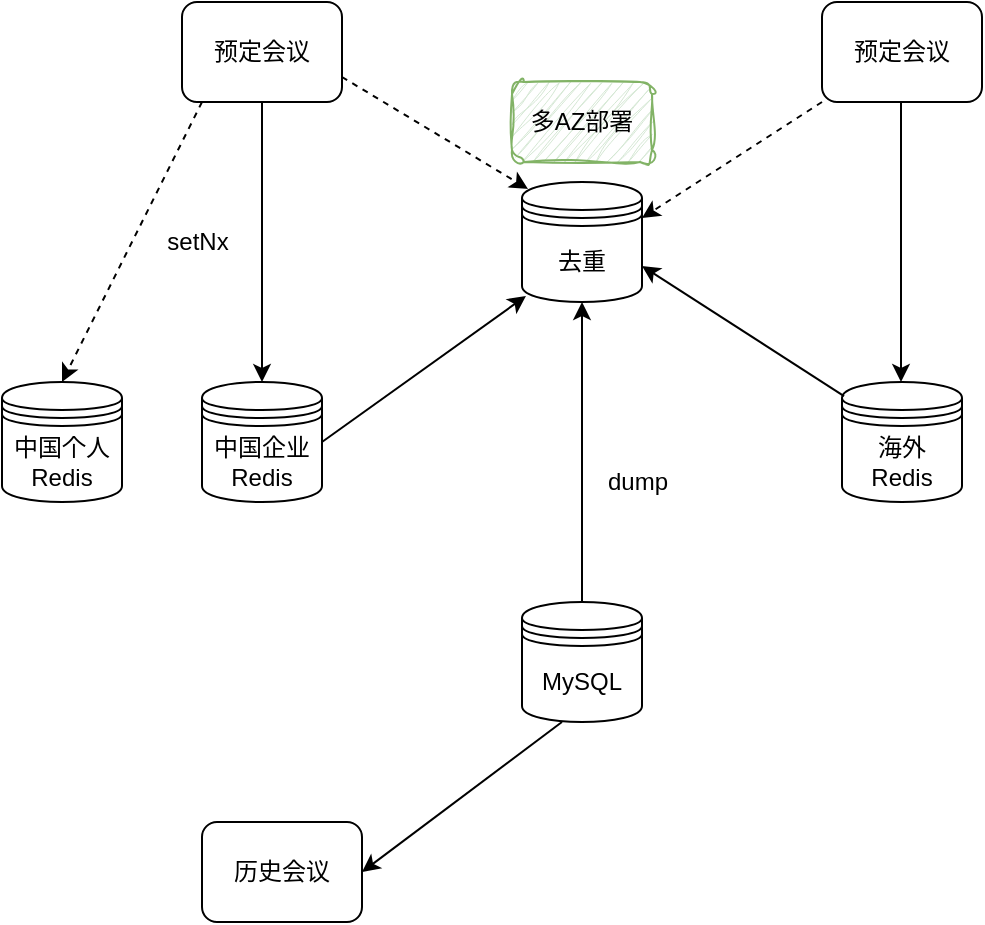 <mxfile version="21.1.1" type="github">
  <diagram name="第 1 页" id="kEp3wRJRInudLF3USH4L">
    <mxGraphModel dx="1120" dy="743" grid="1" gridSize="10" guides="1" tooltips="1" connect="1" arrows="1" fold="1" page="1" pageScale="1" pageWidth="827" pageHeight="1169" math="0" shadow="0">
      <root>
        <mxCell id="0" />
        <mxCell id="1" parent="0" />
        <mxCell id="5K3wB7KC8CeaGGnO3pnq-1" value="中国企业&lt;br&gt;Redis" style="shape=datastore;whiteSpace=wrap;html=1;fillColor=none;" vertex="1" parent="1">
          <mxGeometry x="120" y="380" width="60" height="60" as="geometry" />
        </mxCell>
        <mxCell id="5K3wB7KC8CeaGGnO3pnq-2" value="海外&lt;br&gt;Redis" style="shape=datastore;whiteSpace=wrap;html=1;fillColor=none;" vertex="1" parent="1">
          <mxGeometry x="440" y="380" width="60" height="60" as="geometry" />
        </mxCell>
        <mxCell id="5K3wB7KC8CeaGGnO3pnq-3" value="去重" style="shape=datastore;whiteSpace=wrap;html=1;fillColor=none;" vertex="1" parent="1">
          <mxGeometry x="280" y="280" width="60" height="60" as="geometry" />
        </mxCell>
        <mxCell id="5K3wB7KC8CeaGGnO3pnq-4" value="预定会议" style="rounded=1;whiteSpace=wrap;html=1;fillColor=none;" vertex="1" parent="1">
          <mxGeometry x="110" y="190" width="80" height="50" as="geometry" />
        </mxCell>
        <mxCell id="5K3wB7KC8CeaGGnO3pnq-5" value="预定会议" style="rounded=1;whiteSpace=wrap;html=1;fillColor=none;" vertex="1" parent="1">
          <mxGeometry x="430" y="190" width="80" height="50" as="geometry" />
        </mxCell>
        <mxCell id="5K3wB7KC8CeaGGnO3pnq-6" value="" style="endArrow=classic;html=1;rounded=0;exitX=0.5;exitY=1;exitDx=0;exitDy=0;" edge="1" parent="1" source="5K3wB7KC8CeaGGnO3pnq-4" target="5K3wB7KC8CeaGGnO3pnq-1">
          <mxGeometry width="50" height="50" relative="1" as="geometry">
            <mxPoint x="390" y="410" as="sourcePoint" />
            <mxPoint x="440" y="360" as="targetPoint" />
          </mxGeometry>
        </mxCell>
        <mxCell id="5K3wB7KC8CeaGGnO3pnq-7" value="setNx" style="rounded=0;whiteSpace=wrap;html=1;fillColor=none;gradientColor=default;strokeColor=none;" vertex="1" parent="1">
          <mxGeometry x="90" y="300" width="56" height="20" as="geometry" />
        </mxCell>
        <mxCell id="5K3wB7KC8CeaGGnO3pnq-8" value="" style="endArrow=classic;html=1;rounded=0;exitX=0.5;exitY=1;exitDx=0;exitDy=0;" edge="1" parent="1">
          <mxGeometry width="50" height="50" relative="1" as="geometry">
            <mxPoint x="469.5" y="240" as="sourcePoint" />
            <mxPoint x="469.5" y="380" as="targetPoint" />
          </mxGeometry>
        </mxCell>
        <mxCell id="5K3wB7KC8CeaGGnO3pnq-9" value="MySQL" style="shape=datastore;whiteSpace=wrap;html=1;fillColor=none;" vertex="1" parent="1">
          <mxGeometry x="280" y="490" width="60" height="60" as="geometry" />
        </mxCell>
        <mxCell id="5K3wB7KC8CeaGGnO3pnq-10" value="" style="endArrow=classic;html=1;rounded=0;exitX=0.5;exitY=0;exitDx=0;exitDy=0;entryX=0.5;entryY=1;entryDx=0;entryDy=0;" edge="1" parent="1" source="5K3wB7KC8CeaGGnO3pnq-9" target="5K3wB7KC8CeaGGnO3pnq-3">
          <mxGeometry width="50" height="50" relative="1" as="geometry">
            <mxPoint x="160" y="250" as="sourcePoint" />
            <mxPoint x="160" y="390" as="targetPoint" />
          </mxGeometry>
        </mxCell>
        <mxCell id="5K3wB7KC8CeaGGnO3pnq-11" value="dump" style="rounded=0;whiteSpace=wrap;html=1;fillColor=none;gradientColor=default;strokeColor=none;" vertex="1" parent="1">
          <mxGeometry x="310" y="420" width="56" height="20" as="geometry" />
        </mxCell>
        <mxCell id="5K3wB7KC8CeaGGnO3pnq-12" value="" style="endArrow=classic;html=1;rounded=0;exitX=1;exitY=0.5;exitDx=0;exitDy=0;entryX=0.033;entryY=0.95;entryDx=0;entryDy=0;entryPerimeter=0;" edge="1" parent="1" source="5K3wB7KC8CeaGGnO3pnq-1" target="5K3wB7KC8CeaGGnO3pnq-3">
          <mxGeometry width="50" height="50" relative="1" as="geometry">
            <mxPoint x="220" y="510" as="sourcePoint" />
            <mxPoint x="220" y="360" as="targetPoint" />
          </mxGeometry>
        </mxCell>
        <mxCell id="5K3wB7KC8CeaGGnO3pnq-13" value="" style="endArrow=classic;html=1;rounded=0;exitX=0.017;exitY=0.117;exitDx=0;exitDy=0;entryX=1;entryY=0.7;entryDx=0;entryDy=0;exitPerimeter=0;" edge="1" parent="1" source="5K3wB7KC8CeaGGnO3pnq-2" target="5K3wB7KC8CeaGGnO3pnq-3">
          <mxGeometry width="50" height="50" relative="1" as="geometry">
            <mxPoint x="190" y="420" as="sourcePoint" />
            <mxPoint x="292" y="347" as="targetPoint" />
          </mxGeometry>
        </mxCell>
        <mxCell id="5K3wB7KC8CeaGGnO3pnq-14" value="历史会议" style="rounded=1;whiteSpace=wrap;html=1;fillColor=none;" vertex="1" parent="1">
          <mxGeometry x="120" y="600" width="80" height="50" as="geometry" />
        </mxCell>
        <mxCell id="5K3wB7KC8CeaGGnO3pnq-15" value="" style="endArrow=classic;html=1;rounded=0;exitX=0.333;exitY=1;exitDx=0;exitDy=0;entryX=1;entryY=0.5;entryDx=0;entryDy=0;exitPerimeter=0;" edge="1" parent="1" source="5K3wB7KC8CeaGGnO3pnq-9" target="5K3wB7KC8CeaGGnO3pnq-14">
          <mxGeometry width="50" height="50" relative="1" as="geometry">
            <mxPoint x="190" y="420" as="sourcePoint" />
            <mxPoint x="292" y="347" as="targetPoint" />
          </mxGeometry>
        </mxCell>
        <mxCell id="5K3wB7KC8CeaGGnO3pnq-16" value="中国个人&lt;br&gt;Redis" style="shape=datastore;whiteSpace=wrap;html=1;fillColor=none;" vertex="1" parent="1">
          <mxGeometry x="20" y="380" width="60" height="60" as="geometry" />
        </mxCell>
        <mxCell id="5K3wB7KC8CeaGGnO3pnq-17" value="" style="endArrow=classic;html=1;rounded=0;entryX=0.5;entryY=0;entryDx=0;entryDy=0;dashed=1;" edge="1" parent="1" target="5K3wB7KC8CeaGGnO3pnq-16">
          <mxGeometry width="50" height="50" relative="1" as="geometry">
            <mxPoint x="120" y="240" as="sourcePoint" />
            <mxPoint x="160" y="390" as="targetPoint" />
          </mxGeometry>
        </mxCell>
        <mxCell id="5K3wB7KC8CeaGGnO3pnq-18" value="" style="endArrow=classic;html=1;rounded=0;entryX=0.05;entryY=0.058;entryDx=0;entryDy=0;dashed=1;exitX=1;exitY=0.75;exitDx=0;exitDy=0;entryPerimeter=0;" edge="1" parent="1" source="5K3wB7KC8CeaGGnO3pnq-4" target="5K3wB7KC8CeaGGnO3pnq-3">
          <mxGeometry width="50" height="50" relative="1" as="geometry">
            <mxPoint x="130" y="250" as="sourcePoint" />
            <mxPoint x="60" y="390" as="targetPoint" />
          </mxGeometry>
        </mxCell>
        <mxCell id="5K3wB7KC8CeaGGnO3pnq-19" value="" style="endArrow=classic;html=1;rounded=0;entryX=1;entryY=0.3;entryDx=0;entryDy=0;dashed=1;exitX=0;exitY=1;exitDx=0;exitDy=0;" edge="1" parent="1" source="5K3wB7KC8CeaGGnO3pnq-5" target="5K3wB7KC8CeaGGnO3pnq-3">
          <mxGeometry width="50" height="50" relative="1" as="geometry">
            <mxPoint x="200" y="238" as="sourcePoint" />
            <mxPoint x="293" y="293" as="targetPoint" />
          </mxGeometry>
        </mxCell>
        <mxCell id="5K3wB7KC8CeaGGnO3pnq-20" value="多AZ部署" style="rounded=1;whiteSpace=wrap;html=1;fillColor=#d5e8d4;sketch=1;curveFitting=1;jiggle=2;strokeColor=#82b366;" vertex="1" parent="1">
          <mxGeometry x="275" y="230" width="70" height="40" as="geometry" />
        </mxCell>
      </root>
    </mxGraphModel>
  </diagram>
</mxfile>
